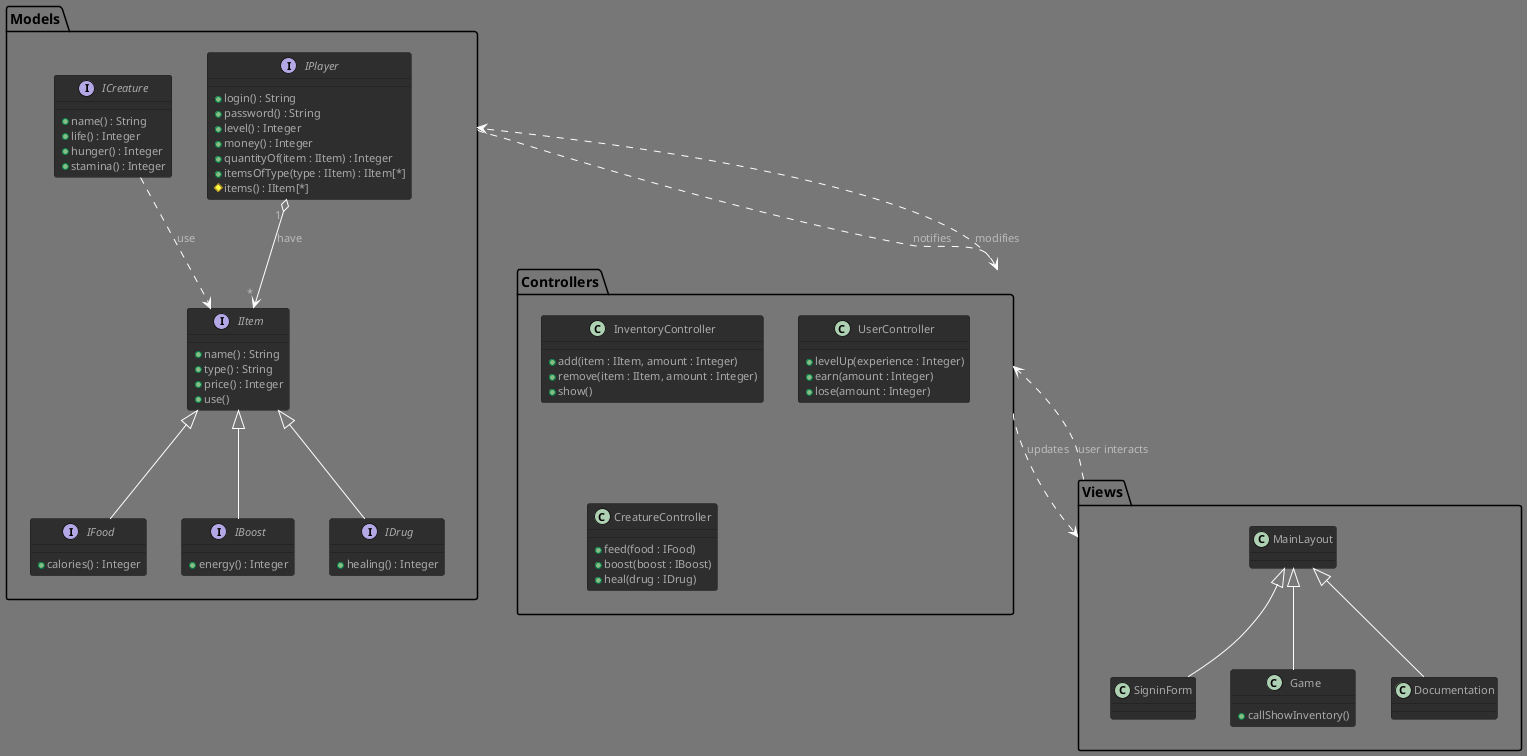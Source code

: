 @startuml VirtualNoe

!theme reddress-darkgreen

package Models
{
    interface IPlayer
    {
        + login() : String
        + password() : String
        + level() : Integer
        + money() : Integer
        + quantityOf(item : IItem) : Integer
        + itemsOfType(type : IItem) : IItem[*]
        # items() : IItem[*]
    }

    interface IItem
    {
        + name() : String
        + type() : String
        + price() : Integer
        + use()
    }

    interface IFood implements IItem
    {
        /' number of points added to hunger gauge '/
        + calories() : Integer  
    }

    interface IBoost implements IItem
    {
        /' number of points added to stamina gauge '/
        + energy() : Integer
    }

    interface IDrug implements IItem
    {
        /' number of points added to life gauge '/
        + healing() : Integer
    }

    interface ICreature 
    { 
        + name() : String
        + life() : Integer
        + hunger() : Integer
        + stamina() : Integer
    }
}

package Controllers 
{ 
    class InventoryController
    {
        + add(item : IItem, amount : Integer) 
        + remove(item : IItem, amount : Integer)
        + show()
    }

    class UserController
    {
        /' Authentication system managed by laravel'/
        + levelUp(experience : Integer)
        + earn(amount : Integer) /' money '/
        + lose(amount : Integer) /' money '/
    }

    class CreatureController
    {
        + feed(food : IFood)
        + boost(boost : IBoost)
        + heal(drug : IDrug)
    }
}

package Views 
{ 
    class MainLayout
    class SigninForm extends MainLayout   /' home, index '/
    class Game extends MainLayout   /' main game window '/
    {
        + callShowInventory()
    }
    class Documentation extends MainLayout   /' tutorial, etc. '/
}

/' RELATIONS '/
IPlayer" 1 " o--> " * "IItem : have
ICreature ..> IItem : use               /' TODO - not sure '/


/' MVC '/
Controllers ..> Models : modifies
Controllers ..> Views : updates
Views ..> Controllers : user interacts
Models ..> Controllers : notifies 

@enduml